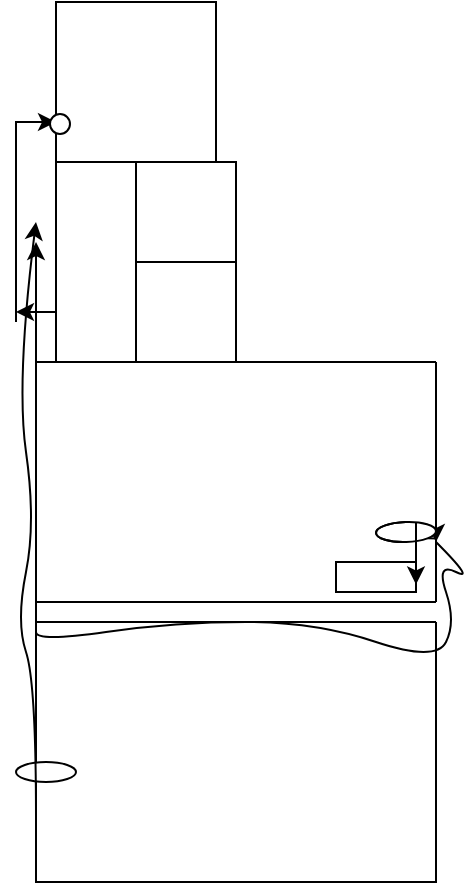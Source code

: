 <mxfile version="22.0.8" type="github">
  <diagram name="‫עמוד-1‬" id="1HOFslem63EXmMTgZ_XA">
    <mxGraphModel dx="993" dy="580" grid="1" gridSize="10" guides="1" tooltips="1" connect="1" arrows="1" fold="1" page="1" pageScale="1" pageWidth="827" pageHeight="1169" math="0" shadow="0">
      <root>
        <mxCell id="0" />
        <mxCell id="1" parent="0" />
        <mxCell id="5dp4FPc79GTO_rf7ZAwt-1" value="" style="endArrow=none;html=1;rounded=0;" edge="1" parent="1">
          <mxGeometry width="50" height="50" relative="1" as="geometry">
            <mxPoint x="360" y="360" as="sourcePoint" />
            <mxPoint x="360" y="240" as="targetPoint" />
          </mxGeometry>
        </mxCell>
        <mxCell id="5dp4FPc79GTO_rf7ZAwt-2" value="" style="endArrow=none;html=1;rounded=0;" edge="1" parent="1">
          <mxGeometry width="50" height="50" relative="1" as="geometry">
            <mxPoint x="360" y="360" as="sourcePoint" />
            <mxPoint x="560" y="360" as="targetPoint" />
          </mxGeometry>
        </mxCell>
        <mxCell id="5dp4FPc79GTO_rf7ZAwt-3" value="" style="endArrow=none;html=1;rounded=0;" edge="1" parent="1">
          <mxGeometry width="50" height="50" relative="1" as="geometry">
            <mxPoint x="560" y="240" as="sourcePoint" />
            <mxPoint x="560" y="360" as="targetPoint" />
          </mxGeometry>
        </mxCell>
        <mxCell id="5dp4FPc79GTO_rf7ZAwt-4" value="" style="endArrow=none;html=1;rounded=0;" edge="1" parent="1">
          <mxGeometry width="50" height="50" relative="1" as="geometry">
            <mxPoint x="360" y="240" as="sourcePoint" />
            <mxPoint x="560" y="240" as="targetPoint" />
          </mxGeometry>
        </mxCell>
        <mxCell id="5dp4FPc79GTO_rf7ZAwt-6" style="edgeStyle=orthogonalEdgeStyle;rounded=0;orthogonalLoop=1;jettySize=auto;html=1;exitX=0;exitY=0.75;exitDx=0;exitDy=0;" edge="1" parent="1" source="5dp4FPc79GTO_rf7ZAwt-5">
          <mxGeometry relative="1" as="geometry">
            <mxPoint x="350" y="215" as="targetPoint" />
          </mxGeometry>
        </mxCell>
        <mxCell id="5dp4FPc79GTO_rf7ZAwt-5" value="" style="swimlane;startSize=0;" vertex="1" parent="1">
          <mxGeometry x="370" y="140" width="40" height="100" as="geometry" />
        </mxCell>
        <mxCell id="5dp4FPc79GTO_rf7ZAwt-8" value="" style="whiteSpace=wrap;html=1;aspect=fixed;" vertex="1" parent="1">
          <mxGeometry x="410" y="190" width="50" height="50" as="geometry" />
        </mxCell>
        <mxCell id="5dp4FPc79GTO_rf7ZAwt-11" style="edgeStyle=orthogonalEdgeStyle;rounded=0;orthogonalLoop=1;jettySize=auto;html=1;exitX=0.855;exitY=0;exitDx=0;exitDy=4.35;exitPerimeter=0;" edge="1" parent="1" source="5dp4FPc79GTO_rf7ZAwt-10">
          <mxGeometry relative="1" as="geometry">
            <mxPoint x="560" y="330" as="targetPoint" />
          </mxGeometry>
        </mxCell>
        <mxCell id="5dp4FPc79GTO_rf7ZAwt-10" value="" style="shape=cylinder3;whiteSpace=wrap;html=1;boundedLbl=1;backgroundOutline=1;size=15;rotation=88;" vertex="1" parent="1">
          <mxGeometry x="540" y="310" width="10" height="30" as="geometry" />
        </mxCell>
        <mxCell id="5dp4FPc79GTO_rf7ZAwt-12" value="" style="rounded=0;whiteSpace=wrap;html=1;" vertex="1" parent="1">
          <mxGeometry x="510" y="340" width="40" height="15" as="geometry" />
        </mxCell>
        <mxCell id="5dp4FPc79GTO_rf7ZAwt-13" value="" style="curved=1;endArrow=classic;html=1;rounded=0;entryX=1;entryY=0.75;entryDx=0;entryDy=0;" edge="1" parent="1" target="5dp4FPc79GTO_rf7ZAwt-12">
          <mxGeometry width="50" height="50" relative="1" as="geometry">
            <mxPoint x="550" y="320" as="sourcePoint" />
            <mxPoint x="600" y="320" as="targetPoint" />
            <Array as="points">
              <mxPoint x="550" y="340" />
              <mxPoint x="550" y="320" />
            </Array>
          </mxGeometry>
        </mxCell>
        <mxCell id="5dp4FPc79GTO_rf7ZAwt-14" value="" style="whiteSpace=wrap;html=1;aspect=fixed;" vertex="1" parent="1">
          <mxGeometry x="370" y="60" width="80" height="80" as="geometry" />
        </mxCell>
        <mxCell id="5dp4FPc79GTO_rf7ZAwt-15" value="" style="whiteSpace=wrap;html=1;aspect=fixed;" vertex="1" parent="1">
          <mxGeometry x="410" y="140" width="50" height="50" as="geometry" />
        </mxCell>
        <mxCell id="5dp4FPc79GTO_rf7ZAwt-18" value="" style="endArrow=classic;html=1;rounded=0;entryX=0;entryY=0.75;entryDx=0;entryDy=0;" edge="1" parent="1" target="5dp4FPc79GTO_rf7ZAwt-14">
          <mxGeometry width="50" height="50" relative="1" as="geometry">
            <mxPoint x="350" y="220" as="sourcePoint" />
            <mxPoint x="350" y="120" as="targetPoint" />
            <Array as="points">
              <mxPoint x="350" y="120" />
            </Array>
          </mxGeometry>
        </mxCell>
        <mxCell id="5dp4FPc79GTO_rf7ZAwt-19" value="" style="ellipse;whiteSpace=wrap;html=1;" vertex="1" parent="1">
          <mxGeometry x="367" y="116" width="10" height="10" as="geometry" />
        </mxCell>
        <mxCell id="5dp4FPc79GTO_rf7ZAwt-20" value="" style="swimlane;startSize=0;" vertex="1" parent="1">
          <mxGeometry x="360" y="370" width="200" height="130" as="geometry" />
        </mxCell>
        <mxCell id="5dp4FPc79GTO_rf7ZAwt-22" value="" style="ellipse;whiteSpace=wrap;html=1;" vertex="1" parent="5dp4FPc79GTO_rf7ZAwt-20">
          <mxGeometry x="-10" y="70" width="30" height="10" as="geometry" />
        </mxCell>
        <mxCell id="5dp4FPc79GTO_rf7ZAwt-21" value="" style="curved=1;endArrow=classic;html=1;rounded=0;exitX=0;exitY=0.75;exitDx=0;exitDy=0;" edge="1" parent="1" source="5dp4FPc79GTO_rf7ZAwt-20">
          <mxGeometry width="50" height="50" relative="1" as="geometry">
            <mxPoint x="210" y="430" as="sourcePoint" />
            <mxPoint x="360" y="170" as="targetPoint" />
            <Array as="points">
              <mxPoint x="360" y="400" />
              <mxPoint x="350" y="370" />
              <mxPoint x="360" y="320" />
              <mxPoint x="350" y="250" />
            </Array>
          </mxGeometry>
        </mxCell>
        <mxCell id="5dp4FPc79GTO_rf7ZAwt-7" value="" style="curved=1;endArrow=classic;html=1;rounded=0;" edge="1" parent="1">
          <mxGeometry width="50" height="50" relative="1" as="geometry">
            <mxPoint x="560" y="330" as="sourcePoint" />
            <mxPoint x="360" y="180" as="targetPoint" />
            <Array as="points">
              <mxPoint x="580" y="350" />
              <mxPoint x="560" y="340" />
              <mxPoint x="570" y="370" />
              <mxPoint x="560" y="390" />
              <mxPoint x="500" y="370" />
              <mxPoint x="430" y="370" />
              <mxPoint x="360" y="380" />
              <mxPoint x="360" y="370" />
              <mxPoint x="360" y="310" />
              <mxPoint x="360" y="280" />
              <mxPoint x="360" y="260" />
            </Array>
          </mxGeometry>
        </mxCell>
      </root>
    </mxGraphModel>
  </diagram>
</mxfile>
